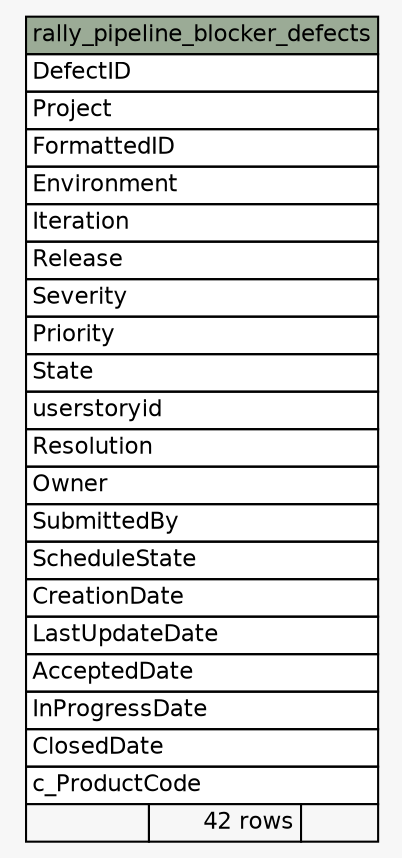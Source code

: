 // dot 2.2.1 on Windows 10 10.0
// SchemaSpy rev 590
digraph "rally_pipeline_blocker_defects" {
  graph [
    rankdir="RL"
    bgcolor="#f7f7f7"
    nodesep="0.18"
    ranksep="0.46"
    fontname="Helvetica"
    fontsize="11"
  ];
  node [
    fontname="Helvetica"
    fontsize="11"
    shape="plaintext"
  ];
  edge [
    arrowsize="0.8"
  ];
  "rally_pipeline_blocker_defects" [
    label=<
    <TABLE BORDER="0" CELLBORDER="1" CELLSPACING="0" BGCOLOR="#ffffff">
      <TR><TD COLSPAN="3" BGCOLOR="#9bab96" ALIGN="CENTER">rally_pipeline_blocker_defects</TD></TR>
      <TR><TD PORT="DefectID" COLSPAN="3" ALIGN="LEFT">DefectID</TD></TR>
      <TR><TD PORT="Project" COLSPAN="3" ALIGN="LEFT">Project</TD></TR>
      <TR><TD PORT="FormattedID" COLSPAN="3" ALIGN="LEFT">FormattedID</TD></TR>
      <TR><TD PORT="Environment" COLSPAN="3" ALIGN="LEFT">Environment</TD></TR>
      <TR><TD PORT="Iteration" COLSPAN="3" ALIGN="LEFT">Iteration</TD></TR>
      <TR><TD PORT="Release" COLSPAN="3" ALIGN="LEFT">Release</TD></TR>
      <TR><TD PORT="Severity" COLSPAN="3" ALIGN="LEFT">Severity</TD></TR>
      <TR><TD PORT="Priority" COLSPAN="3" ALIGN="LEFT">Priority</TD></TR>
      <TR><TD PORT="State" COLSPAN="3" ALIGN="LEFT">State</TD></TR>
      <TR><TD PORT="userstoryid" COLSPAN="3" ALIGN="LEFT">userstoryid</TD></TR>
      <TR><TD PORT="Resolution" COLSPAN="3" ALIGN="LEFT">Resolution</TD></TR>
      <TR><TD PORT="Owner" COLSPAN="3" ALIGN="LEFT">Owner</TD></TR>
      <TR><TD PORT="SubmittedBy" COLSPAN="3" ALIGN="LEFT">SubmittedBy</TD></TR>
      <TR><TD PORT="ScheduleState" COLSPAN="3" ALIGN="LEFT">ScheduleState</TD></TR>
      <TR><TD PORT="CreationDate" COLSPAN="3" ALIGN="LEFT">CreationDate</TD></TR>
      <TR><TD PORT="LastUpdateDate" COLSPAN="3" ALIGN="LEFT">LastUpdateDate</TD></TR>
      <TR><TD PORT="AcceptedDate" COLSPAN="3" ALIGN="LEFT">AcceptedDate</TD></TR>
      <TR><TD PORT="InProgressDate" COLSPAN="3" ALIGN="LEFT">InProgressDate</TD></TR>
      <TR><TD PORT="ClosedDate" COLSPAN="3" ALIGN="LEFT">ClosedDate</TD></TR>
      <TR><TD PORT="c_ProductCode" COLSPAN="3" ALIGN="LEFT">c_ProductCode</TD></TR>
      <TR><TD ALIGN="LEFT" BGCOLOR="#f7f7f7">  </TD><TD ALIGN="RIGHT" BGCOLOR="#f7f7f7">42 rows</TD><TD ALIGN="RIGHT" BGCOLOR="#f7f7f7">  </TD></TR>
    </TABLE>>
    URL="tables/rally_pipeline_blocker_defects.html"
    tooltip="rally_pipeline_blocker_defects"
  ];
}
